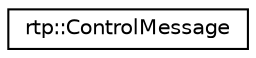 digraph "Graphical Class Hierarchy"
{
  edge [fontname="Helvetica",fontsize="10",labelfontname="Helvetica",labelfontsize="10"];
  node [fontname="Helvetica",fontsize="10",shape=record];
  rankdir="LR";
  Node0 [label="rtp::ControlMessage",height=0.2,width=0.4,color="black", fillcolor="white", style="filled",URL="$structrtp_1_1_control_message.html"];
}
